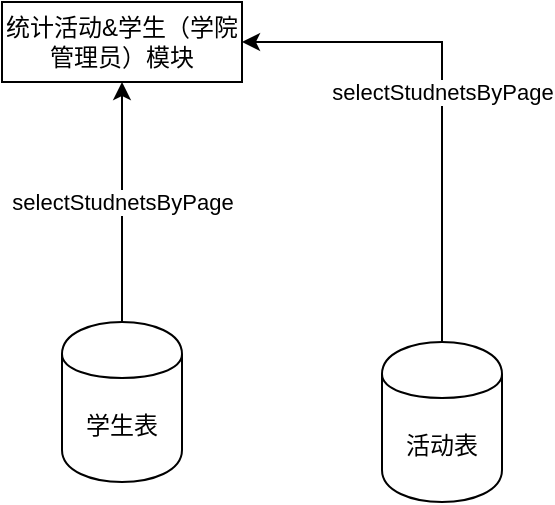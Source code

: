 <mxfile version="13.5.1" type="device"><diagram id="1067oFxtGMfDyS9zB6VU" name="Page-1"><mxGraphModel dx="1264" dy="601" grid="1" gridSize="10" guides="1" tooltips="1" connect="1" arrows="1" fold="1" page="1" pageScale="1" pageWidth="827" pageHeight="1169" math="0" shadow="0"><root><mxCell id="0"/><mxCell id="1" parent="0"/><mxCell id="FedZREcfU_Y_3eJcj5K3-1" value="&lt;span style=&quot;color: rgb(0 , 0 , 0) ; font-family: &amp;#34;helvetica&amp;#34; ; font-size: 11px ; font-style: normal ; font-weight: 400 ; letter-spacing: normal ; text-align: center ; text-indent: 0px ; text-transform: none ; word-spacing: 0px ; background-color: rgb(255 , 255 , 255) ; display: inline ; float: none&quot;&gt;selectStudnetsByPage&lt;/span&gt;" style="edgeStyle=orthogonalEdgeStyle;rounded=0;orthogonalLoop=1;jettySize=auto;html=1;entryX=0.5;entryY=1;entryDx=0;entryDy=0;" parent="1" source="IiLd0mx7cwh3jzifQ2A1-4" target="APnBrsxIo6V9IDQPIDNN-1" edge="1"><mxGeometry relative="1" as="geometry"><Array as="points"><mxPoint x="310" y="210"/><mxPoint x="310" y="210"/></Array></mxGeometry></mxCell><mxCell id="IiLd0mx7cwh3jzifQ2A1-4" value="学生表" style="shape=cylinder;whiteSpace=wrap;html=1;boundedLbl=1;backgroundOutline=1;" parent="1" vertex="1"><mxGeometry x="280" y="240" width="60" height="80" as="geometry"/></mxCell><mxCell id="APnBrsxIo6V9IDQPIDNN-1" value="统计活动&amp;amp;学生（学院管理员）模块" style="rounded=0;whiteSpace=wrap;html=1;" parent="1" vertex="1"><mxGeometry x="250" y="80" width="120" height="40" as="geometry"/></mxCell><mxCell id="MVN_mAjDaOhsQ4TQHRSa-2" value="&lt;span style=&quot;color: rgb(0 , 0 , 0) ; font-family: &amp;#34;helvetica&amp;#34; ; font-size: 11px ; font-style: normal ; font-weight: 400 ; letter-spacing: normal ; text-align: center ; text-indent: 0px ; text-transform: none ; word-spacing: 0px ; background-color: rgb(255 , 255 , 255) ; display: inline ; float: none&quot;&gt;selectStudnetsByPage&lt;/span&gt;" style="edgeStyle=orthogonalEdgeStyle;rounded=0;orthogonalLoop=1;jettySize=auto;html=1;entryX=1;entryY=0.5;entryDx=0;entryDy=0;" edge="1" parent="1" source="MVN_mAjDaOhsQ4TQHRSa-1" target="APnBrsxIo6V9IDQPIDNN-1"><mxGeometry relative="1" as="geometry"><Array as="points"><mxPoint x="470" y="100"/></Array></mxGeometry></mxCell><mxCell id="MVN_mAjDaOhsQ4TQHRSa-1" value="活动表" style="shape=cylinder;whiteSpace=wrap;html=1;boundedLbl=1;backgroundOutline=1;" vertex="1" parent="1"><mxGeometry x="440" y="250" width="60" height="80" as="geometry"/></mxCell></root></mxGraphModel></diagram></mxfile>